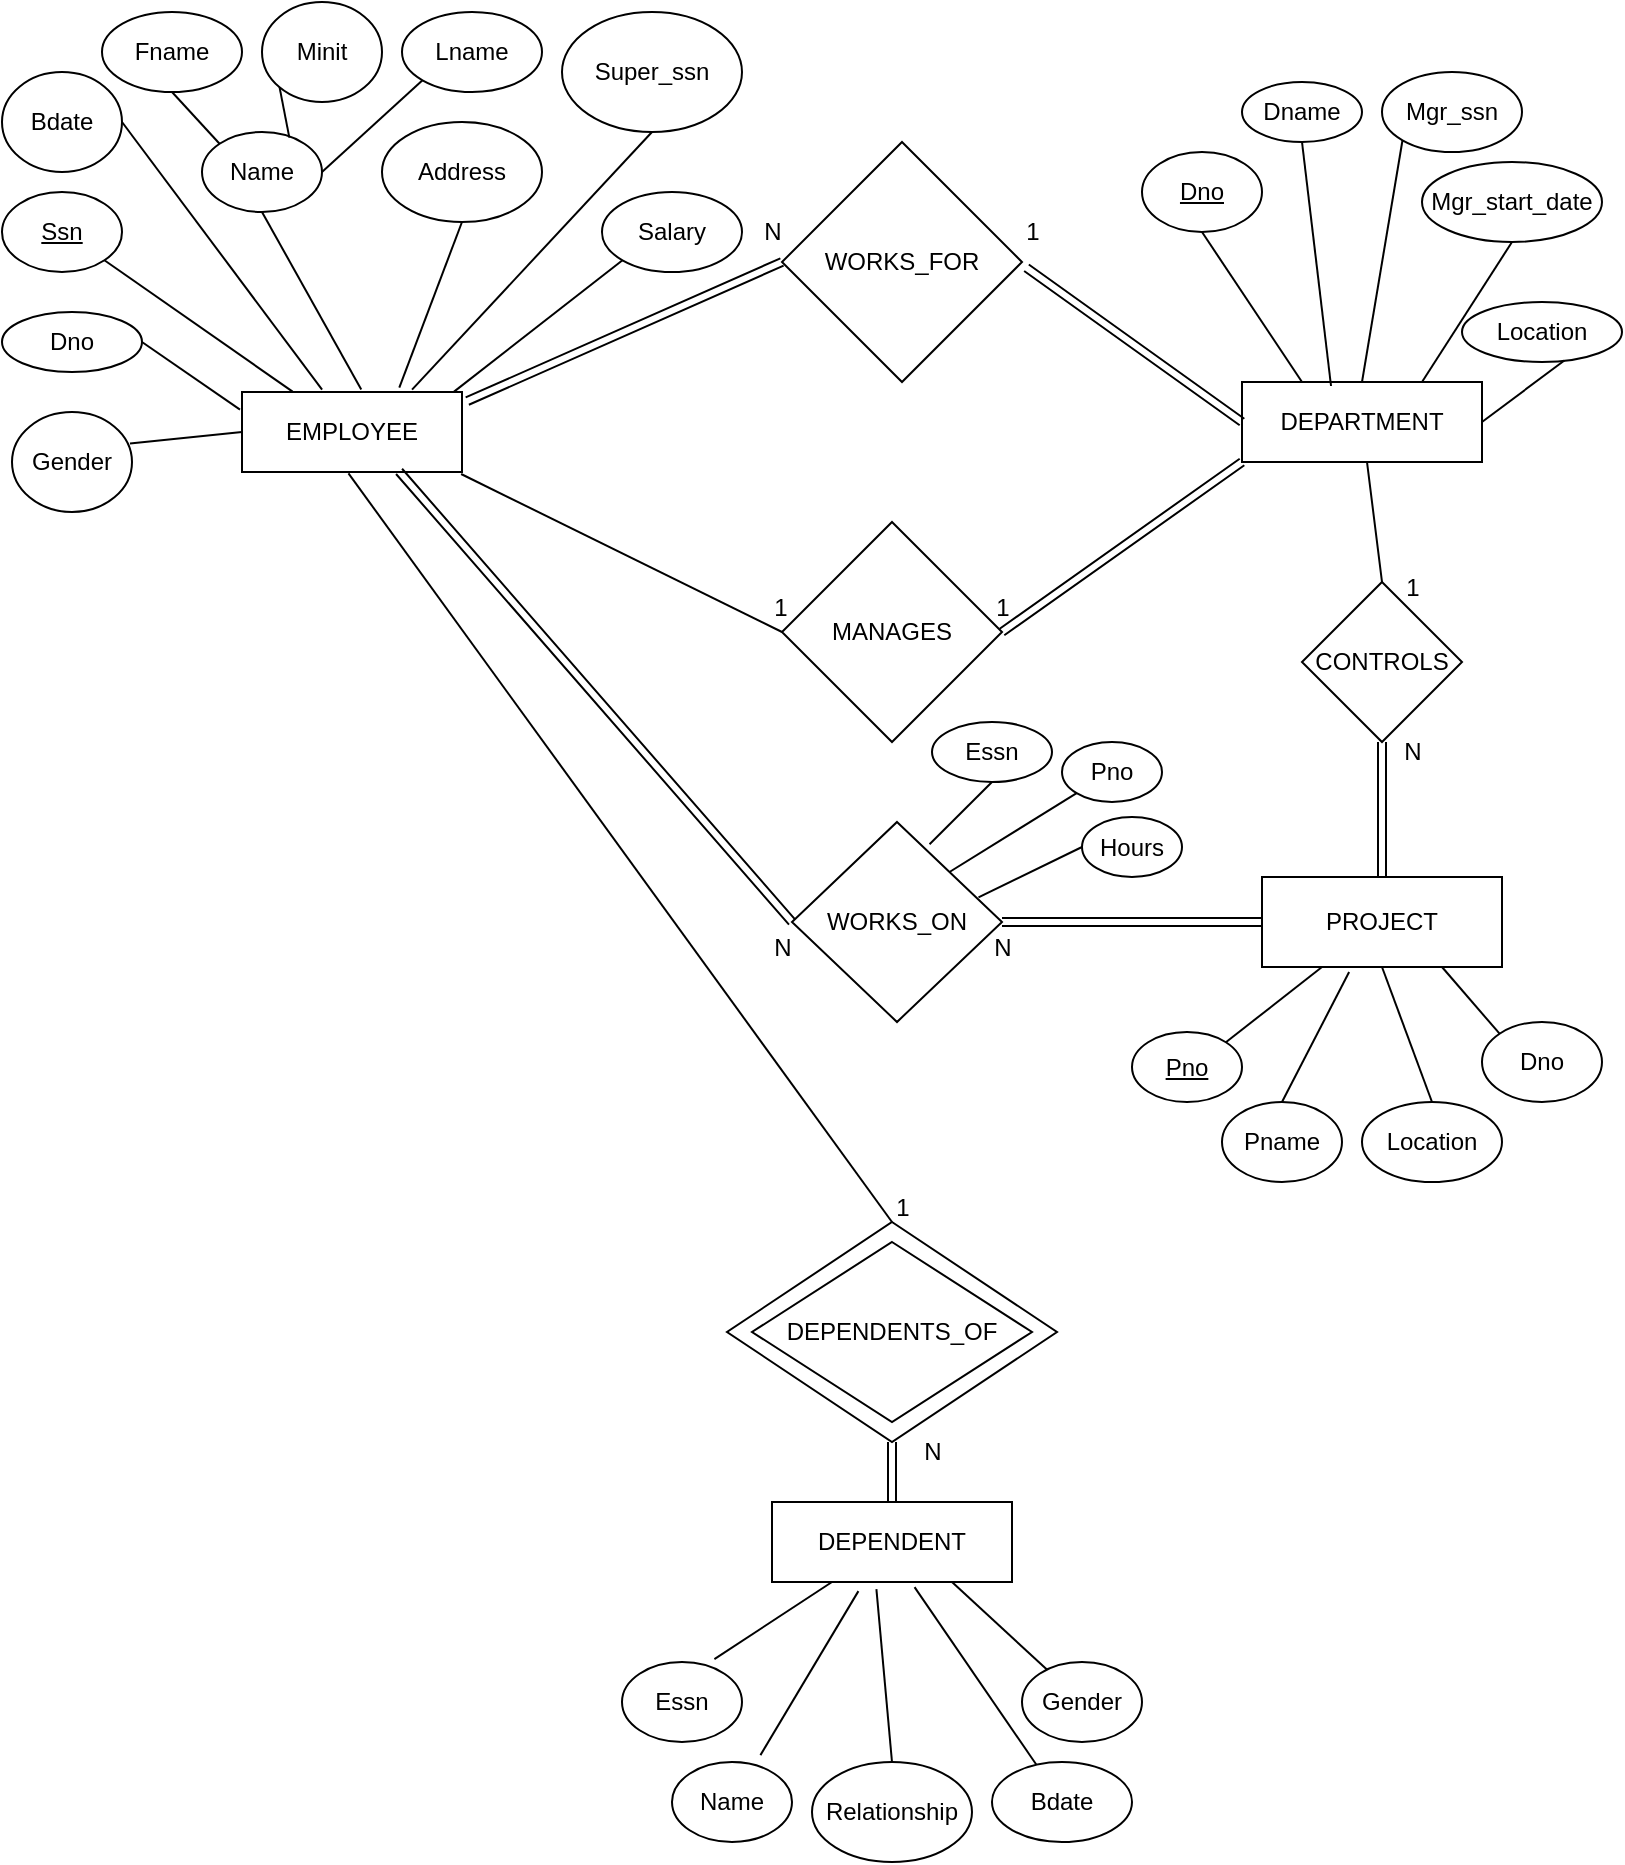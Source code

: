 <mxfile version="21.4.0" type="device">
  <diagram id="C5RBs43oDa-KdzZeNtuy" name="Page-1">
    <mxGraphModel dx="1114" dy="627" grid="1" gridSize="10" guides="1" tooltips="1" connect="1" arrows="1" fold="1" page="1" pageScale="1" pageWidth="827" pageHeight="1169" math="0" shadow="0">
      <root>
        <mxCell id="WIyWlLk6GJQsqaUBKTNV-0" />
        <mxCell id="WIyWlLk6GJQsqaUBKTNV-1" parent="WIyWlLk6GJQsqaUBKTNV-0" />
        <mxCell id="-NSmCLizPUfjTM3Ec8pr-0" value="" style="shape=table;startSize=0;container=1;collapsible=0;childLayout=tableLayout;" vertex="1" parent="WIyWlLk6GJQsqaUBKTNV-1">
          <mxGeometry x="130" y="245" width="110" height="40" as="geometry" />
        </mxCell>
        <mxCell id="-NSmCLizPUfjTM3Ec8pr-1" value="" style="shape=tableRow;horizontal=0;startSize=0;swimlaneHead=0;swimlaneBody=0;strokeColor=inherit;top=0;left=0;bottom=0;right=0;collapsible=0;dropTarget=0;fillColor=none;points=[[0,0.5],[1,0.5]];portConstraint=eastwest;" vertex="1" parent="-NSmCLizPUfjTM3Ec8pr-0">
          <mxGeometry width="110" height="40" as="geometry" />
        </mxCell>
        <mxCell id="-NSmCLizPUfjTM3Ec8pr-2" value="EMPLOYEE" style="shape=partialRectangle;html=1;whiteSpace=wrap;connectable=0;strokeColor=inherit;overflow=hidden;fillColor=none;top=0;left=0;bottom=0;right=0;pointerEvents=1;" vertex="1" parent="-NSmCLizPUfjTM3Ec8pr-1">
          <mxGeometry width="110" height="40" as="geometry">
            <mxRectangle width="110" height="40" as="alternateBounds" />
          </mxGeometry>
        </mxCell>
        <mxCell id="-NSmCLizPUfjTM3Ec8pr-3" value="DEPARTMENT" style="whiteSpace=wrap;html=1;" vertex="1" parent="WIyWlLk6GJQsqaUBKTNV-1">
          <mxGeometry x="630" y="240" width="120" height="40" as="geometry" />
        </mxCell>
        <mxCell id="-NSmCLizPUfjTM3Ec8pr-4" value="WORKS_FOR" style="rhombus;whiteSpace=wrap;html=1;" vertex="1" parent="WIyWlLk6GJQsqaUBKTNV-1">
          <mxGeometry x="400" y="120" width="120" height="120" as="geometry" />
        </mxCell>
        <mxCell id="-NSmCLizPUfjTM3Ec8pr-5" value="" style="shape=link;html=1;rounded=0;exitX=1.024;exitY=0.114;exitDx=0;exitDy=0;exitPerimeter=0;entryX=0;entryY=0.5;entryDx=0;entryDy=0;" edge="1" parent="WIyWlLk6GJQsqaUBKTNV-1" source="-NSmCLizPUfjTM3Ec8pr-1" target="-NSmCLizPUfjTM3Ec8pr-4">
          <mxGeometry width="100" relative="1" as="geometry">
            <mxPoint x="360" y="320" as="sourcePoint" />
            <mxPoint x="460" y="320" as="targetPoint" />
          </mxGeometry>
        </mxCell>
        <mxCell id="-NSmCLizPUfjTM3Ec8pr-6" value="Fname" style="ellipse;whiteSpace=wrap;html=1;" vertex="1" parent="WIyWlLk6GJQsqaUBKTNV-1">
          <mxGeometry x="60" y="55" width="70" height="40" as="geometry" />
        </mxCell>
        <mxCell id="-NSmCLizPUfjTM3Ec8pr-7" value="Lname" style="ellipse;whiteSpace=wrap;html=1;" vertex="1" parent="WIyWlLk6GJQsqaUBKTNV-1">
          <mxGeometry x="210" y="55" width="70" height="40" as="geometry" />
        </mxCell>
        <mxCell id="-NSmCLizPUfjTM3Ec8pr-9" value="&lt;u&gt;Ssn&lt;/u&gt;" style="ellipse;whiteSpace=wrap;html=1;" vertex="1" parent="WIyWlLk6GJQsqaUBKTNV-1">
          <mxGeometry x="10" y="145" width="60" height="40" as="geometry" />
        </mxCell>
        <mxCell id="-NSmCLizPUfjTM3Ec8pr-10" value="Bdate" style="ellipse;whiteSpace=wrap;html=1;" vertex="1" parent="WIyWlLk6GJQsqaUBKTNV-1">
          <mxGeometry x="10" y="85" width="60" height="50" as="geometry" />
        </mxCell>
        <mxCell id="-NSmCLizPUfjTM3Ec8pr-11" value="Salary" style="ellipse;whiteSpace=wrap;html=1;" vertex="1" parent="WIyWlLk6GJQsqaUBKTNV-1">
          <mxGeometry x="310" y="145" width="70" height="40" as="geometry" />
        </mxCell>
        <mxCell id="-NSmCLizPUfjTM3Ec8pr-12" value="Super_ssn" style="ellipse;whiteSpace=wrap;html=1;" vertex="1" parent="WIyWlLk6GJQsqaUBKTNV-1">
          <mxGeometry x="290" y="55" width="90" height="60" as="geometry" />
        </mxCell>
        <mxCell id="-NSmCLizPUfjTM3Ec8pr-13" value="Dno" style="ellipse;whiteSpace=wrap;html=1;" vertex="1" parent="WIyWlLk6GJQsqaUBKTNV-1">
          <mxGeometry x="10" y="205" width="70" height="30" as="geometry" />
        </mxCell>
        <mxCell id="-NSmCLizPUfjTM3Ec8pr-14" value="Minit" style="ellipse;whiteSpace=wrap;html=1;" vertex="1" parent="WIyWlLk6GJQsqaUBKTNV-1">
          <mxGeometry x="140" y="50" width="60" height="50" as="geometry" />
        </mxCell>
        <mxCell id="-NSmCLizPUfjTM3Ec8pr-15" value="Address" style="ellipse;whiteSpace=wrap;html=1;" vertex="1" parent="WIyWlLk6GJQsqaUBKTNV-1">
          <mxGeometry x="200" y="110" width="80" height="50" as="geometry" />
        </mxCell>
        <mxCell id="-NSmCLizPUfjTM3Ec8pr-16" value="Gender" style="ellipse;whiteSpace=wrap;html=1;" vertex="1" parent="WIyWlLk6GJQsqaUBKTNV-1">
          <mxGeometry x="15" y="255" width="60" height="50" as="geometry" />
        </mxCell>
        <mxCell id="-NSmCLizPUfjTM3Ec8pr-17" value="Name" style="ellipse;whiteSpace=wrap;html=1;" vertex="1" parent="WIyWlLk6GJQsqaUBKTNV-1">
          <mxGeometry x="110" y="115" width="60" height="40" as="geometry" />
        </mxCell>
        <mxCell id="-NSmCLizPUfjTM3Ec8pr-18" value="" style="endArrow=none;html=1;rounded=0;exitX=0;exitY=0;exitDx=0;exitDy=0;entryX=0.5;entryY=1;entryDx=0;entryDy=0;" edge="1" parent="WIyWlLk6GJQsqaUBKTNV-1" source="-NSmCLizPUfjTM3Ec8pr-17" target="-NSmCLizPUfjTM3Ec8pr-6">
          <mxGeometry width="50" height="50" relative="1" as="geometry">
            <mxPoint x="400" y="235" as="sourcePoint" />
            <mxPoint x="450" y="185" as="targetPoint" />
          </mxGeometry>
        </mxCell>
        <mxCell id="-NSmCLizPUfjTM3Ec8pr-20" value="" style="endArrow=none;html=1;rounded=0;entryX=0;entryY=1;entryDx=0;entryDy=0;exitX=0.728;exitY=0.07;exitDx=0;exitDy=0;exitPerimeter=0;" edge="1" parent="WIyWlLk6GJQsqaUBKTNV-1" source="-NSmCLizPUfjTM3Ec8pr-17" target="-NSmCLizPUfjTM3Ec8pr-14">
          <mxGeometry width="50" height="50" relative="1" as="geometry">
            <mxPoint x="140" y="135" as="sourcePoint" />
            <mxPoint x="190" y="85" as="targetPoint" />
          </mxGeometry>
        </mxCell>
        <mxCell id="-NSmCLizPUfjTM3Ec8pr-21" value="" style="endArrow=none;html=1;rounded=0;exitX=1;exitY=0.5;exitDx=0;exitDy=0;entryX=0;entryY=1;entryDx=0;entryDy=0;" edge="1" parent="WIyWlLk6GJQsqaUBKTNV-1" source="-NSmCLizPUfjTM3Ec8pr-17" target="-NSmCLizPUfjTM3Ec8pr-7">
          <mxGeometry width="50" height="50" relative="1" as="geometry">
            <mxPoint x="400" y="235" as="sourcePoint" />
            <mxPoint x="450" y="185" as="targetPoint" />
          </mxGeometry>
        </mxCell>
        <mxCell id="-NSmCLizPUfjTM3Ec8pr-23" value="" style="endArrow=none;html=1;rounded=0;exitX=0.715;exitY=-0.055;exitDx=0;exitDy=0;exitPerimeter=0;entryX=0.5;entryY=1;entryDx=0;entryDy=0;" edge="1" parent="WIyWlLk6GJQsqaUBKTNV-1" source="-NSmCLizPUfjTM3Ec8pr-1" target="-NSmCLizPUfjTM3Ec8pr-15">
          <mxGeometry width="50" height="50" relative="1" as="geometry">
            <mxPoint x="400" y="235" as="sourcePoint" />
            <mxPoint x="450" y="185" as="targetPoint" />
          </mxGeometry>
        </mxCell>
        <mxCell id="-NSmCLizPUfjTM3Ec8pr-24" value="" style="endArrow=none;html=1;rounded=0;exitX=0.542;exitY=-0.03;exitDx=0;exitDy=0;exitPerimeter=0;entryX=0.5;entryY=1;entryDx=0;entryDy=0;" edge="1" parent="WIyWlLk6GJQsqaUBKTNV-1" source="-NSmCLizPUfjTM3Ec8pr-1" target="-NSmCLizPUfjTM3Ec8pr-17">
          <mxGeometry width="50" height="50" relative="1" as="geometry">
            <mxPoint x="400" y="235" as="sourcePoint" />
            <mxPoint x="450" y="185" as="targetPoint" />
          </mxGeometry>
        </mxCell>
        <mxCell id="-NSmCLizPUfjTM3Ec8pr-25" value="" style="endArrow=none;html=1;rounded=0;exitX=0.23;exitY=-0.005;exitDx=0;exitDy=0;exitPerimeter=0;entryX=1;entryY=1;entryDx=0;entryDy=0;" edge="1" parent="WIyWlLk6GJQsqaUBKTNV-1" source="-NSmCLizPUfjTM3Ec8pr-1" target="-NSmCLizPUfjTM3Ec8pr-9">
          <mxGeometry width="50" height="50" relative="1" as="geometry">
            <mxPoint x="300" y="235" as="sourcePoint" />
            <mxPoint x="350" y="185" as="targetPoint" />
          </mxGeometry>
        </mxCell>
        <mxCell id="-NSmCLizPUfjTM3Ec8pr-26" value="" style="endArrow=none;html=1;rounded=0;exitX=0.364;exitY=-0.03;exitDx=0;exitDy=0;exitPerimeter=0;entryX=1;entryY=0.5;entryDx=0;entryDy=0;" edge="1" parent="WIyWlLk6GJQsqaUBKTNV-1" source="-NSmCLizPUfjTM3Ec8pr-1" target="-NSmCLizPUfjTM3Ec8pr-10">
          <mxGeometry width="50" height="50" relative="1" as="geometry">
            <mxPoint x="300" y="235" as="sourcePoint" />
            <mxPoint x="350" y="185" as="targetPoint" />
          </mxGeometry>
        </mxCell>
        <mxCell id="-NSmCLizPUfjTM3Ec8pr-27" value="" style="endArrow=none;html=1;rounded=0;exitX=1;exitY=0.5;exitDx=0;exitDy=0;entryX=-0.009;entryY=0.22;entryDx=0;entryDy=0;entryPerimeter=0;" edge="1" parent="WIyWlLk6GJQsqaUBKTNV-1" source="-NSmCLizPUfjTM3Ec8pr-13" target="-NSmCLizPUfjTM3Ec8pr-1">
          <mxGeometry width="50" height="50" relative="1" as="geometry">
            <mxPoint x="300" y="235" as="sourcePoint" />
            <mxPoint x="350" y="185" as="targetPoint" />
          </mxGeometry>
        </mxCell>
        <mxCell id="-NSmCLizPUfjTM3Ec8pr-28" value="" style="endArrow=none;html=1;rounded=0;exitX=0.983;exitY=0.316;exitDx=0;exitDy=0;exitPerimeter=0;entryX=0;entryY=0.5;entryDx=0;entryDy=0;" edge="1" parent="WIyWlLk6GJQsqaUBKTNV-1" source="-NSmCLizPUfjTM3Ec8pr-16" target="-NSmCLizPUfjTM3Ec8pr-1">
          <mxGeometry width="50" height="50" relative="1" as="geometry">
            <mxPoint x="300" y="235" as="sourcePoint" />
            <mxPoint x="350" y="185" as="targetPoint" />
          </mxGeometry>
        </mxCell>
        <mxCell id="-NSmCLizPUfjTM3Ec8pr-29" value="" style="endArrow=none;html=1;rounded=0;exitX=0.773;exitY=-0.03;exitDx=0;exitDy=0;exitPerimeter=0;entryX=0.5;entryY=1;entryDx=0;entryDy=0;" edge="1" parent="WIyWlLk6GJQsqaUBKTNV-1" source="-NSmCLizPUfjTM3Ec8pr-1" target="-NSmCLizPUfjTM3Ec8pr-12">
          <mxGeometry width="50" height="50" relative="1" as="geometry">
            <mxPoint x="300" y="235" as="sourcePoint" />
            <mxPoint x="350" y="185" as="targetPoint" />
          </mxGeometry>
        </mxCell>
        <mxCell id="-NSmCLizPUfjTM3Ec8pr-30" value="" style="endArrow=none;html=1;rounded=0;exitX=0.964;exitY=-0.005;exitDx=0;exitDy=0;exitPerimeter=0;entryX=0;entryY=1;entryDx=0;entryDy=0;" edge="1" parent="WIyWlLk6GJQsqaUBKTNV-1" source="-NSmCLizPUfjTM3Ec8pr-1" target="-NSmCLizPUfjTM3Ec8pr-11">
          <mxGeometry width="50" height="50" relative="1" as="geometry">
            <mxPoint x="300" y="235" as="sourcePoint" />
            <mxPoint x="350" y="185" as="targetPoint" />
          </mxGeometry>
        </mxCell>
        <mxCell id="-NSmCLizPUfjTM3Ec8pr-32" value="1" style="text;html=1;align=center;verticalAlign=middle;resizable=0;points=[];autosize=1;strokeColor=none;fillColor=none;" vertex="1" parent="WIyWlLk6GJQsqaUBKTNV-1">
          <mxGeometry x="510" y="150" width="30" height="30" as="geometry" />
        </mxCell>
        <mxCell id="-NSmCLizPUfjTM3Ec8pr-33" value="N" style="text;html=1;align=center;verticalAlign=middle;resizable=0;points=[];autosize=1;strokeColor=none;fillColor=none;" vertex="1" parent="WIyWlLk6GJQsqaUBKTNV-1">
          <mxGeometry x="380" y="150" width="30" height="30" as="geometry" />
        </mxCell>
        <mxCell id="-NSmCLizPUfjTM3Ec8pr-34" value="MANAGES" style="rhombus;whiteSpace=wrap;html=1;" vertex="1" parent="WIyWlLk6GJQsqaUBKTNV-1">
          <mxGeometry x="400" y="310" width="110" height="110" as="geometry" />
        </mxCell>
        <mxCell id="-NSmCLizPUfjTM3Ec8pr-36" value="" style="shape=link;html=1;rounded=0;entryX=1;entryY=0.5;entryDx=0;entryDy=0;exitX=0;exitY=1;exitDx=0;exitDy=0;" edge="1" parent="WIyWlLk6GJQsqaUBKTNV-1" source="-NSmCLizPUfjTM3Ec8pr-3" target="-NSmCLizPUfjTM3Ec8pr-34">
          <mxGeometry width="100" relative="1" as="geometry">
            <mxPoint x="300" y="260" as="sourcePoint" />
            <mxPoint x="400" y="360" as="targetPoint" />
          </mxGeometry>
        </mxCell>
        <mxCell id="-NSmCLizPUfjTM3Ec8pr-37" value="" style="endArrow=none;html=1;rounded=0;exitX=0.996;exitY=1.025;exitDx=0;exitDy=0;exitPerimeter=0;entryX=0;entryY=0.5;entryDx=0;entryDy=0;" edge="1" parent="WIyWlLk6GJQsqaUBKTNV-1" source="-NSmCLizPUfjTM3Ec8pr-1" target="-NSmCLizPUfjTM3Ec8pr-34">
          <mxGeometry width="50" height="50" relative="1" as="geometry">
            <mxPoint x="360" y="250" as="sourcePoint" />
            <mxPoint x="410" y="200" as="targetPoint" />
          </mxGeometry>
        </mxCell>
        <mxCell id="-NSmCLizPUfjTM3Ec8pr-38" value="1" style="text;html=1;align=center;verticalAlign=middle;resizable=0;points=[];autosize=1;strokeColor=none;fillColor=none;" vertex="1" parent="WIyWlLk6GJQsqaUBKTNV-1">
          <mxGeometry x="384" y="338" width="30" height="30" as="geometry" />
        </mxCell>
        <mxCell id="-NSmCLizPUfjTM3Ec8pr-39" value="1" style="text;html=1;align=center;verticalAlign=middle;resizable=0;points=[];autosize=1;strokeColor=none;fillColor=none;" vertex="1" parent="WIyWlLk6GJQsqaUBKTNV-1">
          <mxGeometry x="495" y="338" width="30" height="30" as="geometry" />
        </mxCell>
        <mxCell id="-NSmCLizPUfjTM3Ec8pr-41" value="&lt;u&gt;Dno&lt;/u&gt;" style="ellipse;whiteSpace=wrap;html=1;" vertex="1" parent="WIyWlLk6GJQsqaUBKTNV-1">
          <mxGeometry x="580" y="125" width="60" height="40" as="geometry" />
        </mxCell>
        <mxCell id="-NSmCLizPUfjTM3Ec8pr-42" value="Dname" style="ellipse;whiteSpace=wrap;html=1;" vertex="1" parent="WIyWlLk6GJQsqaUBKTNV-1">
          <mxGeometry x="630" y="90" width="60" height="30" as="geometry" />
        </mxCell>
        <mxCell id="-NSmCLizPUfjTM3Ec8pr-44" value="Mgr_ssn" style="ellipse;whiteSpace=wrap;html=1;" vertex="1" parent="WIyWlLk6GJQsqaUBKTNV-1">
          <mxGeometry x="700" y="85" width="70" height="40" as="geometry" />
        </mxCell>
        <mxCell id="-NSmCLizPUfjTM3Ec8pr-45" value="Mgr_start_date" style="ellipse;whiteSpace=wrap;html=1;" vertex="1" parent="WIyWlLk6GJQsqaUBKTNV-1">
          <mxGeometry x="720" y="130" width="90" height="40" as="geometry" />
        </mxCell>
        <mxCell id="-NSmCLizPUfjTM3Ec8pr-46" value="" style="endArrow=none;html=1;rounded=0;entryX=0.5;entryY=1;entryDx=0;entryDy=0;exitX=0.25;exitY=0;exitDx=0;exitDy=0;" edge="1" parent="WIyWlLk6GJQsqaUBKTNV-1" source="-NSmCLizPUfjTM3Ec8pr-3" target="-NSmCLizPUfjTM3Ec8pr-41">
          <mxGeometry width="50" height="50" relative="1" as="geometry">
            <mxPoint x="669" y="235" as="sourcePoint" />
            <mxPoint x="410" y="200" as="targetPoint" />
          </mxGeometry>
        </mxCell>
        <mxCell id="-NSmCLizPUfjTM3Ec8pr-47" value="" style="endArrow=none;html=1;rounded=0;entryX=0.5;entryY=1;entryDx=0;entryDy=0;exitX=0.371;exitY=0.05;exitDx=0;exitDy=0;exitPerimeter=0;" edge="1" parent="WIyWlLk6GJQsqaUBKTNV-1" source="-NSmCLizPUfjTM3Ec8pr-3" target="-NSmCLizPUfjTM3Ec8pr-42">
          <mxGeometry width="50" height="50" relative="1" as="geometry">
            <mxPoint x="680" y="240" as="sourcePoint" />
            <mxPoint x="410" y="200" as="targetPoint" />
          </mxGeometry>
        </mxCell>
        <mxCell id="-NSmCLizPUfjTM3Ec8pr-48" value="" style="endArrow=none;html=1;rounded=0;exitX=0;exitY=1;exitDx=0;exitDy=0;entryX=0.5;entryY=0;entryDx=0;entryDy=0;" edge="1" parent="WIyWlLk6GJQsqaUBKTNV-1" source="-NSmCLizPUfjTM3Ec8pr-44" target="-NSmCLizPUfjTM3Ec8pr-3">
          <mxGeometry width="50" height="50" relative="1" as="geometry">
            <mxPoint x="360" y="250" as="sourcePoint" />
            <mxPoint x="410" y="200" as="targetPoint" />
          </mxGeometry>
        </mxCell>
        <mxCell id="-NSmCLizPUfjTM3Ec8pr-49" value="" style="endArrow=none;html=1;rounded=0;exitX=0.75;exitY=0;exitDx=0;exitDy=0;entryX=0.5;entryY=1;entryDx=0;entryDy=0;" edge="1" parent="WIyWlLk6GJQsqaUBKTNV-1" source="-NSmCLizPUfjTM3Ec8pr-3" target="-NSmCLizPUfjTM3Ec8pr-45">
          <mxGeometry width="50" height="50" relative="1" as="geometry">
            <mxPoint x="360" y="250" as="sourcePoint" />
            <mxPoint x="410" y="200" as="targetPoint" />
          </mxGeometry>
        </mxCell>
        <mxCell id="-NSmCLizPUfjTM3Ec8pr-50" value="WORKS_ON" style="rhombus;whiteSpace=wrap;html=1;" vertex="1" parent="WIyWlLk6GJQsqaUBKTNV-1">
          <mxGeometry x="405" y="460" width="105" height="100" as="geometry" />
        </mxCell>
        <mxCell id="-NSmCLizPUfjTM3Ec8pr-51" value="" style="shape=link;html=1;rounded=0;exitX=0.714;exitY=0.992;exitDx=0;exitDy=0;exitPerimeter=0;entryX=0;entryY=0.5;entryDx=0;entryDy=0;" edge="1" parent="WIyWlLk6GJQsqaUBKTNV-1" source="-NSmCLizPUfjTM3Ec8pr-1" target="-NSmCLizPUfjTM3Ec8pr-50">
          <mxGeometry width="100" relative="1" as="geometry">
            <mxPoint x="340" y="560" as="sourcePoint" />
            <mxPoint x="440" y="560" as="targetPoint" />
          </mxGeometry>
        </mxCell>
        <mxCell id="-NSmCLizPUfjTM3Ec8pr-52" value="" style="shape=link;html=1;rounded=0;exitX=1;exitY=0.5;exitDx=0;exitDy=0;entryX=0;entryY=0.5;entryDx=0;entryDy=0;" edge="1" parent="WIyWlLk6GJQsqaUBKTNV-1" source="-NSmCLizPUfjTM3Ec8pr-50" target="-NSmCLizPUfjTM3Ec8pr-53">
          <mxGeometry width="100" relative="1" as="geometry">
            <mxPoint x="340" y="560" as="sourcePoint" />
            <mxPoint x="630" y="510" as="targetPoint" />
          </mxGeometry>
        </mxCell>
        <mxCell id="-NSmCLizPUfjTM3Ec8pr-53" value="PROJECT" style="rounded=0;whiteSpace=wrap;html=1;" vertex="1" parent="WIyWlLk6GJQsqaUBKTNV-1">
          <mxGeometry x="640" y="487.5" width="120" height="45" as="geometry" />
        </mxCell>
        <mxCell id="-NSmCLizPUfjTM3Ec8pr-55" value="CONTROLS" style="rhombus;whiteSpace=wrap;html=1;" vertex="1" parent="WIyWlLk6GJQsqaUBKTNV-1">
          <mxGeometry x="660" y="340" width="80" height="80" as="geometry" />
        </mxCell>
        <mxCell id="-NSmCLizPUfjTM3Ec8pr-56" value="" style="endArrow=none;html=1;rounded=0;exitX=0.5;exitY=0;exitDx=0;exitDy=0;" edge="1" parent="WIyWlLk6GJQsqaUBKTNV-1" source="-NSmCLizPUfjTM3Ec8pr-55" target="-NSmCLizPUfjTM3Ec8pr-3">
          <mxGeometry width="50" height="50" relative="1" as="geometry">
            <mxPoint x="360" y="310" as="sourcePoint" />
            <mxPoint x="410" y="260" as="targetPoint" />
          </mxGeometry>
        </mxCell>
        <mxCell id="-NSmCLizPUfjTM3Ec8pr-57" value="" style="shape=link;html=1;rounded=0;exitX=0.5;exitY=1;exitDx=0;exitDy=0;entryX=0.5;entryY=0;entryDx=0;entryDy=0;" edge="1" parent="WIyWlLk6GJQsqaUBKTNV-1" source="-NSmCLizPUfjTM3Ec8pr-55" target="-NSmCLizPUfjTM3Ec8pr-53">
          <mxGeometry width="100" relative="1" as="geometry">
            <mxPoint x="340" y="290" as="sourcePoint" />
            <mxPoint x="440" y="290" as="targetPoint" />
          </mxGeometry>
        </mxCell>
        <mxCell id="-NSmCLizPUfjTM3Ec8pr-58" value="1" style="text;html=1;align=center;verticalAlign=middle;resizable=0;points=[];autosize=1;strokeColor=none;fillColor=none;" vertex="1" parent="WIyWlLk6GJQsqaUBKTNV-1">
          <mxGeometry x="700" y="328" width="30" height="30" as="geometry" />
        </mxCell>
        <mxCell id="-NSmCLizPUfjTM3Ec8pr-59" value="N" style="text;html=1;align=center;verticalAlign=middle;resizable=0;points=[];autosize=1;strokeColor=none;fillColor=none;" vertex="1" parent="WIyWlLk6GJQsqaUBKTNV-1">
          <mxGeometry x="700" y="410" width="30" height="30" as="geometry" />
        </mxCell>
        <mxCell id="-NSmCLizPUfjTM3Ec8pr-60" value="N" style="text;html=1;align=center;verticalAlign=middle;resizable=0;points=[];autosize=1;strokeColor=none;fillColor=none;" vertex="1" parent="WIyWlLk6GJQsqaUBKTNV-1">
          <mxGeometry x="385" y="508" width="30" height="30" as="geometry" />
        </mxCell>
        <mxCell id="-NSmCLizPUfjTM3Ec8pr-61" value="N" style="text;html=1;align=center;verticalAlign=middle;resizable=0;points=[];autosize=1;strokeColor=none;fillColor=none;" vertex="1" parent="WIyWlLk6GJQsqaUBKTNV-1">
          <mxGeometry x="495" y="508" width="30" height="30" as="geometry" />
        </mxCell>
        <mxCell id="-NSmCLizPUfjTM3Ec8pr-62" value="&lt;u&gt;Pno&lt;/u&gt;" style="ellipse;whiteSpace=wrap;html=1;" vertex="1" parent="WIyWlLk6GJQsqaUBKTNV-1">
          <mxGeometry x="575" y="565" width="55" height="35" as="geometry" />
        </mxCell>
        <mxCell id="-NSmCLizPUfjTM3Ec8pr-63" value="Pname" style="ellipse;whiteSpace=wrap;html=1;" vertex="1" parent="WIyWlLk6GJQsqaUBKTNV-1">
          <mxGeometry x="620" y="600" width="60" height="40" as="geometry" />
        </mxCell>
        <mxCell id="-NSmCLizPUfjTM3Ec8pr-64" value="Location" style="ellipse;whiteSpace=wrap;html=1;" vertex="1" parent="WIyWlLk6GJQsqaUBKTNV-1">
          <mxGeometry x="690" y="600" width="70" height="40" as="geometry" />
        </mxCell>
        <mxCell id="-NSmCLizPUfjTM3Ec8pr-65" value="Dno" style="ellipse;whiteSpace=wrap;html=1;" vertex="1" parent="WIyWlLk6GJQsqaUBKTNV-1">
          <mxGeometry x="750" y="560" width="60" height="40" as="geometry" />
        </mxCell>
        <mxCell id="-NSmCLizPUfjTM3Ec8pr-66" value="" style="endArrow=none;html=1;rounded=0;exitX=1;exitY=0;exitDx=0;exitDy=0;entryX=0.25;entryY=1;entryDx=0;entryDy=0;" edge="1" parent="WIyWlLk6GJQsqaUBKTNV-1" source="-NSmCLizPUfjTM3Ec8pr-62" target="-NSmCLizPUfjTM3Ec8pr-53">
          <mxGeometry width="50" height="50" relative="1" as="geometry">
            <mxPoint x="360" y="560" as="sourcePoint" />
            <mxPoint x="410" y="510" as="targetPoint" />
          </mxGeometry>
        </mxCell>
        <mxCell id="-NSmCLizPUfjTM3Ec8pr-67" value="" style="endArrow=none;html=1;rounded=0;exitX=0.5;exitY=0;exitDx=0;exitDy=0;entryX=0.363;entryY=1.056;entryDx=0;entryDy=0;entryPerimeter=0;" edge="1" parent="WIyWlLk6GJQsqaUBKTNV-1" source="-NSmCLizPUfjTM3Ec8pr-63" target="-NSmCLizPUfjTM3Ec8pr-53">
          <mxGeometry width="50" height="50" relative="1" as="geometry">
            <mxPoint x="360" y="560" as="sourcePoint" />
            <mxPoint x="410" y="510" as="targetPoint" />
          </mxGeometry>
        </mxCell>
        <mxCell id="-NSmCLizPUfjTM3Ec8pr-68" value="" style="endArrow=none;html=1;rounded=0;exitX=0.5;exitY=0;exitDx=0;exitDy=0;entryX=0.5;entryY=1;entryDx=0;entryDy=0;" edge="1" parent="WIyWlLk6GJQsqaUBKTNV-1" source="-NSmCLizPUfjTM3Ec8pr-64" target="-NSmCLizPUfjTM3Ec8pr-53">
          <mxGeometry width="50" height="50" relative="1" as="geometry">
            <mxPoint x="360" y="560" as="sourcePoint" />
            <mxPoint x="410" y="510" as="targetPoint" />
          </mxGeometry>
        </mxCell>
        <mxCell id="-NSmCLizPUfjTM3Ec8pr-69" value="" style="endArrow=none;html=1;rounded=0;exitX=0;exitY=0;exitDx=0;exitDy=0;entryX=0.75;entryY=1;entryDx=0;entryDy=0;" edge="1" parent="WIyWlLk6GJQsqaUBKTNV-1" source="-NSmCLizPUfjTM3Ec8pr-65" target="-NSmCLizPUfjTM3Ec8pr-53">
          <mxGeometry width="50" height="50" relative="1" as="geometry">
            <mxPoint x="360" y="560" as="sourcePoint" />
            <mxPoint x="410" y="510" as="targetPoint" />
          </mxGeometry>
        </mxCell>
        <mxCell id="-NSmCLizPUfjTM3Ec8pr-70" value="DEPENDENTS_OF" style="rhombus;whiteSpace=wrap;html=1;" vertex="1" parent="WIyWlLk6GJQsqaUBKTNV-1">
          <mxGeometry x="372.5" y="660" width="165" height="110" as="geometry" />
        </mxCell>
        <mxCell id="-NSmCLizPUfjTM3Ec8pr-71" value="" style="endArrow=none;html=1;rounded=0;exitX=0.484;exitY=1.017;exitDx=0;exitDy=0;exitPerimeter=0;entryX=0.5;entryY=0;entryDx=0;entryDy=0;" edge="1" parent="WIyWlLk6GJQsqaUBKTNV-1" source="-NSmCLizPUfjTM3Ec8pr-1" target="-NSmCLizPUfjTM3Ec8pr-70">
          <mxGeometry width="50" height="50" relative="1" as="geometry">
            <mxPoint x="370" y="530" as="sourcePoint" />
            <mxPoint x="420" y="480" as="targetPoint" />
          </mxGeometry>
        </mxCell>
        <mxCell id="-NSmCLizPUfjTM3Ec8pr-74" value="DEPENDENT" style="rounded=0;whiteSpace=wrap;html=1;" vertex="1" parent="WIyWlLk6GJQsqaUBKTNV-1">
          <mxGeometry x="395" y="800" width="120" height="40" as="geometry" />
        </mxCell>
        <mxCell id="-NSmCLizPUfjTM3Ec8pr-76" value="1" style="text;html=1;align=center;verticalAlign=middle;resizable=0;points=[];autosize=1;strokeColor=none;fillColor=none;" vertex="1" parent="WIyWlLk6GJQsqaUBKTNV-1">
          <mxGeometry x="445" y="638" width="30" height="30" as="geometry" />
        </mxCell>
        <mxCell id="-NSmCLizPUfjTM3Ec8pr-77" value="N" style="text;html=1;align=center;verticalAlign=middle;resizable=0;points=[];autosize=1;strokeColor=none;fillColor=none;" vertex="1" parent="WIyWlLk6GJQsqaUBKTNV-1">
          <mxGeometry x="460" y="760" width="30" height="30" as="geometry" />
        </mxCell>
        <mxCell id="-NSmCLizPUfjTM3Ec8pr-78" value="" style="shape=link;html=1;rounded=0;exitX=0.5;exitY=1;exitDx=0;exitDy=0;" edge="1" parent="WIyWlLk6GJQsqaUBKTNV-1" source="-NSmCLizPUfjTM3Ec8pr-70">
          <mxGeometry width="100" relative="1" as="geometry">
            <mxPoint x="340" y="930" as="sourcePoint" />
            <mxPoint x="455" y="800" as="targetPoint" />
          </mxGeometry>
        </mxCell>
        <mxCell id="-NSmCLizPUfjTM3Ec8pr-79" value="Essn" style="ellipse;whiteSpace=wrap;html=1;" vertex="1" parent="WIyWlLk6GJQsqaUBKTNV-1">
          <mxGeometry x="475" y="410" width="60" height="30" as="geometry" />
        </mxCell>
        <mxCell id="-NSmCLizPUfjTM3Ec8pr-80" value="Pno" style="ellipse;whiteSpace=wrap;html=1;" vertex="1" parent="WIyWlLk6GJQsqaUBKTNV-1">
          <mxGeometry x="540" y="420" width="50" height="30" as="geometry" />
        </mxCell>
        <mxCell id="-NSmCLizPUfjTM3Ec8pr-81" value="Hours" style="ellipse;whiteSpace=wrap;html=1;" vertex="1" parent="WIyWlLk6GJQsqaUBKTNV-1">
          <mxGeometry x="550" y="457.5" width="50" height="30" as="geometry" />
        </mxCell>
        <mxCell id="-NSmCLizPUfjTM3Ec8pr-82" value="" style="endArrow=none;html=1;rounded=0;exitX=0.655;exitY=0.111;exitDx=0;exitDy=0;exitPerimeter=0;entryX=0.5;entryY=1;entryDx=0;entryDy=0;" edge="1" parent="WIyWlLk6GJQsqaUBKTNV-1" source="-NSmCLizPUfjTM3Ec8pr-50" target="-NSmCLizPUfjTM3Ec8pr-79">
          <mxGeometry width="50" height="50" relative="1" as="geometry">
            <mxPoint x="370" y="570" as="sourcePoint" />
            <mxPoint x="420" y="520" as="targetPoint" />
          </mxGeometry>
        </mxCell>
        <mxCell id="-NSmCLizPUfjTM3Ec8pr-83" value="" style="endArrow=none;html=1;rounded=0;exitX=1;exitY=0;exitDx=0;exitDy=0;entryX=0;entryY=1;entryDx=0;entryDy=0;" edge="1" parent="WIyWlLk6GJQsqaUBKTNV-1" source="-NSmCLizPUfjTM3Ec8pr-50" target="-NSmCLizPUfjTM3Ec8pr-80">
          <mxGeometry width="50" height="50" relative="1" as="geometry">
            <mxPoint x="370" y="500" as="sourcePoint" />
            <mxPoint x="420" y="450" as="targetPoint" />
          </mxGeometry>
        </mxCell>
        <mxCell id="-NSmCLizPUfjTM3Ec8pr-84" value="" style="endArrow=none;html=1;rounded=0;exitX=0.888;exitY=0.377;exitDx=0;exitDy=0;exitPerimeter=0;entryX=0;entryY=0.5;entryDx=0;entryDy=0;" edge="1" parent="WIyWlLk6GJQsqaUBKTNV-1" source="-NSmCLizPUfjTM3Ec8pr-50" target="-NSmCLizPUfjTM3Ec8pr-81">
          <mxGeometry width="50" height="50" relative="1" as="geometry">
            <mxPoint x="370" y="500" as="sourcePoint" />
            <mxPoint x="420" y="450" as="targetPoint" />
          </mxGeometry>
        </mxCell>
        <mxCell id="-NSmCLizPUfjTM3Ec8pr-85" value="Essn" style="ellipse;whiteSpace=wrap;html=1;" vertex="1" parent="WIyWlLk6GJQsqaUBKTNV-1">
          <mxGeometry x="320" y="880" width="60" height="40" as="geometry" />
        </mxCell>
        <mxCell id="-NSmCLizPUfjTM3Ec8pr-86" value="Name" style="ellipse;whiteSpace=wrap;html=1;" vertex="1" parent="WIyWlLk6GJQsqaUBKTNV-1">
          <mxGeometry x="345" y="930" width="60" height="40" as="geometry" />
        </mxCell>
        <mxCell id="-NSmCLizPUfjTM3Ec8pr-87" value="Gender" style="ellipse;whiteSpace=wrap;html=1;" vertex="1" parent="WIyWlLk6GJQsqaUBKTNV-1">
          <mxGeometry x="520" y="880" width="60" height="40" as="geometry" />
        </mxCell>
        <mxCell id="-NSmCLizPUfjTM3Ec8pr-88" value="Relationship" style="ellipse;whiteSpace=wrap;html=1;" vertex="1" parent="WIyWlLk6GJQsqaUBKTNV-1">
          <mxGeometry x="415" y="930" width="80" height="50" as="geometry" />
        </mxCell>
        <mxCell id="-NSmCLizPUfjTM3Ec8pr-89" value="Bdate" style="ellipse;whiteSpace=wrap;html=1;" vertex="1" parent="WIyWlLk6GJQsqaUBKTNV-1">
          <mxGeometry x="505" y="930" width="70" height="40" as="geometry" />
        </mxCell>
        <mxCell id="-NSmCLizPUfjTM3Ec8pr-90" value="" style="endArrow=none;html=1;rounded=0;exitX=0.77;exitY=-0.036;exitDx=0;exitDy=0;exitPerimeter=0;entryX=0.25;entryY=1;entryDx=0;entryDy=0;" edge="1" parent="WIyWlLk6GJQsqaUBKTNV-1" source="-NSmCLizPUfjTM3Ec8pr-85" target="-NSmCLizPUfjTM3Ec8pr-74">
          <mxGeometry width="50" height="50" relative="1" as="geometry">
            <mxPoint x="370" y="870" as="sourcePoint" />
            <mxPoint x="420" y="820" as="targetPoint" />
          </mxGeometry>
        </mxCell>
        <mxCell id="-NSmCLizPUfjTM3Ec8pr-91" value="" style="endArrow=none;html=1;rounded=0;exitX=0.737;exitY=-0.086;exitDx=0;exitDy=0;exitPerimeter=0;entryX=0.36;entryY=1.114;entryDx=0;entryDy=0;entryPerimeter=0;" edge="1" parent="WIyWlLk6GJQsqaUBKTNV-1" source="-NSmCLizPUfjTM3Ec8pr-86" target="-NSmCLizPUfjTM3Ec8pr-74">
          <mxGeometry width="50" height="50" relative="1" as="geometry">
            <mxPoint x="370" y="870" as="sourcePoint" />
            <mxPoint x="420" y="820" as="targetPoint" />
          </mxGeometry>
        </mxCell>
        <mxCell id="-NSmCLizPUfjTM3Ec8pr-92" value="" style="endArrow=none;html=1;rounded=0;exitX=0.5;exitY=0;exitDx=0;exitDy=0;entryX=0.435;entryY=1.089;entryDx=0;entryDy=0;entryPerimeter=0;" edge="1" parent="WIyWlLk6GJQsqaUBKTNV-1" source="-NSmCLizPUfjTM3Ec8pr-88" target="-NSmCLizPUfjTM3Ec8pr-74">
          <mxGeometry width="50" height="50" relative="1" as="geometry">
            <mxPoint x="370" y="870" as="sourcePoint" />
            <mxPoint x="420" y="820" as="targetPoint" />
          </mxGeometry>
        </mxCell>
        <mxCell id="-NSmCLizPUfjTM3Ec8pr-93" value="" style="endArrow=none;html=1;rounded=0;entryX=0.594;entryY=1.064;entryDx=0;entryDy=0;entryPerimeter=0;" edge="1" parent="WIyWlLk6GJQsqaUBKTNV-1" source="-NSmCLizPUfjTM3Ec8pr-89" target="-NSmCLizPUfjTM3Ec8pr-74">
          <mxGeometry width="50" height="50" relative="1" as="geometry">
            <mxPoint x="370" y="870" as="sourcePoint" />
            <mxPoint x="420" y="820" as="targetPoint" />
          </mxGeometry>
        </mxCell>
        <mxCell id="-NSmCLizPUfjTM3Ec8pr-94" value="" style="endArrow=none;html=1;rounded=0;entryX=0.75;entryY=1;entryDx=0;entryDy=0;" edge="1" parent="WIyWlLk6GJQsqaUBKTNV-1" source="-NSmCLizPUfjTM3Ec8pr-87" target="-NSmCLizPUfjTM3Ec8pr-74">
          <mxGeometry width="50" height="50" relative="1" as="geometry">
            <mxPoint x="370" y="870" as="sourcePoint" />
            <mxPoint x="420" y="820" as="targetPoint" />
          </mxGeometry>
        </mxCell>
        <mxCell id="-NSmCLizPUfjTM3Ec8pr-95" value="Location" style="ellipse;whiteSpace=wrap;html=1;" vertex="1" parent="WIyWlLk6GJQsqaUBKTNV-1">
          <mxGeometry x="740" y="200" width="80" height="30" as="geometry" />
        </mxCell>
        <mxCell id="-NSmCLizPUfjTM3Ec8pr-96" value="" style="endArrow=none;html=1;rounded=0;exitX=1;exitY=0.5;exitDx=0;exitDy=0;entryX=0.64;entryY=0.974;entryDx=0;entryDy=0;entryPerimeter=0;" edge="1" parent="WIyWlLk6GJQsqaUBKTNV-1" source="-NSmCLizPUfjTM3Ec8pr-3" target="-NSmCLizPUfjTM3Ec8pr-95">
          <mxGeometry width="50" height="50" relative="1" as="geometry">
            <mxPoint x="370" y="370" as="sourcePoint" />
            <mxPoint x="420" y="320" as="targetPoint" />
          </mxGeometry>
        </mxCell>
        <mxCell id="-NSmCLizPUfjTM3Ec8pr-97" value="" style="shape=link;html=1;rounded=0;exitX=0.408;exitY=1.096;exitDx=0;exitDy=0;exitPerimeter=0;entryX=0;entryY=0.5;entryDx=0;entryDy=0;" edge="1" parent="WIyWlLk6GJQsqaUBKTNV-1" source="-NSmCLizPUfjTM3Ec8pr-32" target="-NSmCLizPUfjTM3Ec8pr-3">
          <mxGeometry width="100" relative="1" as="geometry">
            <mxPoint x="340" y="500" as="sourcePoint" />
            <mxPoint x="440" y="500" as="targetPoint" />
          </mxGeometry>
        </mxCell>
        <mxCell id="-NSmCLizPUfjTM3Ec8pr-98" value="DEPENDENTS_OF" style="rhombus;whiteSpace=wrap;html=1;" vertex="1" parent="WIyWlLk6GJQsqaUBKTNV-1">
          <mxGeometry x="385" y="670" width="140" height="90" as="geometry" />
        </mxCell>
      </root>
    </mxGraphModel>
  </diagram>
</mxfile>
